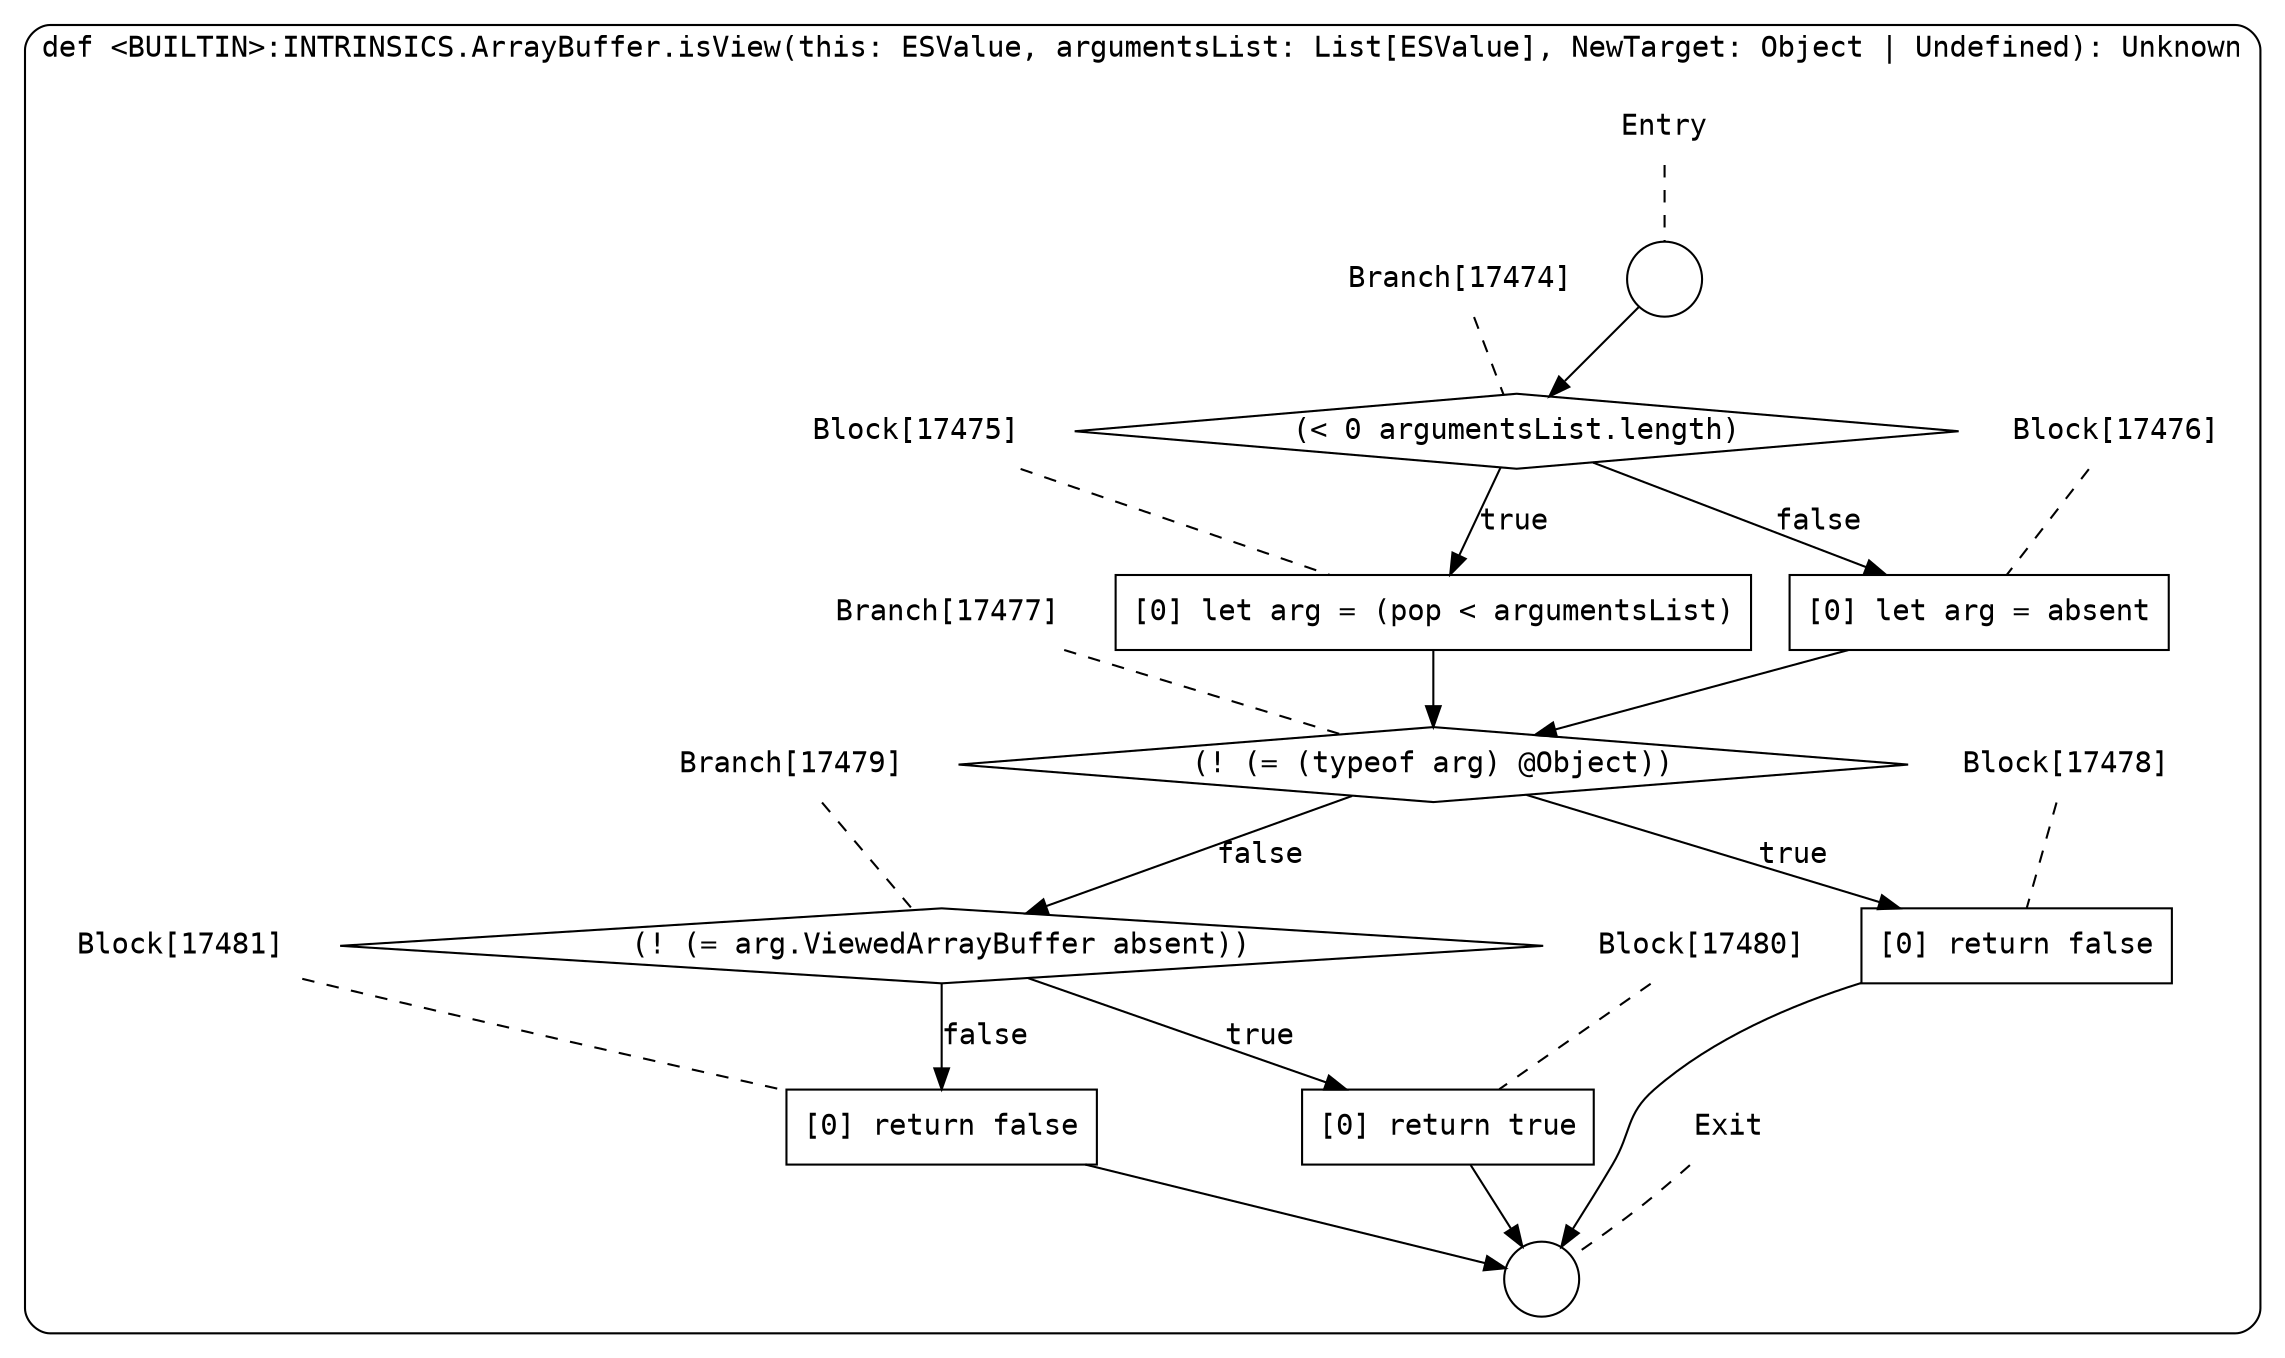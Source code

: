 digraph {
  graph [fontname = "Consolas"]
  node [fontname = "Consolas"]
  edge [fontname = "Consolas"]
  subgraph cluster2484 {
    label = "def <BUILTIN>:INTRINSICS.ArrayBuffer.isView(this: ESValue, argumentsList: List[ESValue], NewTarget: Object | Undefined): Unknown"
    style = rounded
    cluster2484_entry_name [shape=none, label=<<font color="black">Entry</font>>]
    cluster2484_entry_name -> cluster2484_entry [arrowhead=none, color="black", style=dashed]
    cluster2484_entry [shape=circle label=" " color="black" fillcolor="white" style=filled]
    cluster2484_entry -> node17474 [color="black"]
    cluster2484_exit_name [shape=none, label=<<font color="black">Exit</font>>]
    cluster2484_exit_name -> cluster2484_exit [arrowhead=none, color="black", style=dashed]
    cluster2484_exit [shape=circle label=" " color="black" fillcolor="white" style=filled]
    node17474_name [shape=none, label=<<font color="black">Branch[17474]</font>>]
    node17474_name -> node17474 [arrowhead=none, color="black", style=dashed]
    node17474 [shape=diamond, label=<<font color="black">(&lt; 0 argumentsList.length)</font>> color="black" fillcolor="white", style=filled]
    node17474 -> node17475 [label=<<font color="black">true</font>> color="black"]
    node17474 -> node17476 [label=<<font color="black">false</font>> color="black"]
    node17475_name [shape=none, label=<<font color="black">Block[17475]</font>>]
    node17475_name -> node17475 [arrowhead=none, color="black", style=dashed]
    node17475 [shape=box, label=<<font color="black">[0] let arg = (pop &lt; argumentsList)<BR ALIGN="LEFT"/></font>> color="black" fillcolor="white", style=filled]
    node17475 -> node17477 [color="black"]
    node17476_name [shape=none, label=<<font color="black">Block[17476]</font>>]
    node17476_name -> node17476 [arrowhead=none, color="black", style=dashed]
    node17476 [shape=box, label=<<font color="black">[0] let arg = absent<BR ALIGN="LEFT"/></font>> color="black" fillcolor="white", style=filled]
    node17476 -> node17477 [color="black"]
    node17477_name [shape=none, label=<<font color="black">Branch[17477]</font>>]
    node17477_name -> node17477 [arrowhead=none, color="black", style=dashed]
    node17477 [shape=diamond, label=<<font color="black">(! (= (typeof arg) @Object))</font>> color="black" fillcolor="white", style=filled]
    node17477 -> node17478 [label=<<font color="black">true</font>> color="black"]
    node17477 -> node17479 [label=<<font color="black">false</font>> color="black"]
    node17478_name [shape=none, label=<<font color="black">Block[17478]</font>>]
    node17478_name -> node17478 [arrowhead=none, color="black", style=dashed]
    node17478 [shape=box, label=<<font color="black">[0] return false<BR ALIGN="LEFT"/></font>> color="black" fillcolor="white", style=filled]
    node17478 -> cluster2484_exit [color="black"]
    node17479_name [shape=none, label=<<font color="black">Branch[17479]</font>>]
    node17479_name -> node17479 [arrowhead=none, color="black", style=dashed]
    node17479 [shape=diamond, label=<<font color="black">(! (= arg.ViewedArrayBuffer absent))</font>> color="black" fillcolor="white", style=filled]
    node17479 -> node17480 [label=<<font color="black">true</font>> color="black"]
    node17479 -> node17481 [label=<<font color="black">false</font>> color="black"]
    node17480_name [shape=none, label=<<font color="black">Block[17480]</font>>]
    node17480_name -> node17480 [arrowhead=none, color="black", style=dashed]
    node17480 [shape=box, label=<<font color="black">[0] return true<BR ALIGN="LEFT"/></font>> color="black" fillcolor="white", style=filled]
    node17480 -> cluster2484_exit [color="black"]
    node17481_name [shape=none, label=<<font color="black">Block[17481]</font>>]
    node17481_name -> node17481 [arrowhead=none, color="black", style=dashed]
    node17481 [shape=box, label=<<font color="black">[0] return false<BR ALIGN="LEFT"/></font>> color="black" fillcolor="white", style=filled]
    node17481 -> cluster2484_exit [color="black"]
  }
}